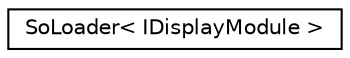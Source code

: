 digraph "Graphical Class Hierarchy"
{
  edge [fontname="Helvetica",fontsize="10",labelfontname="Helvetica",labelfontsize="10"];
  node [fontname="Helvetica",fontsize="10",shape=record];
  rankdir="LR";
  Node0 [label="SoLoader\< IDisplayModule \>",height=0.2,width=0.4,color="black", fillcolor="white", style="filled",URL="$class_so_loader.html"];
}
